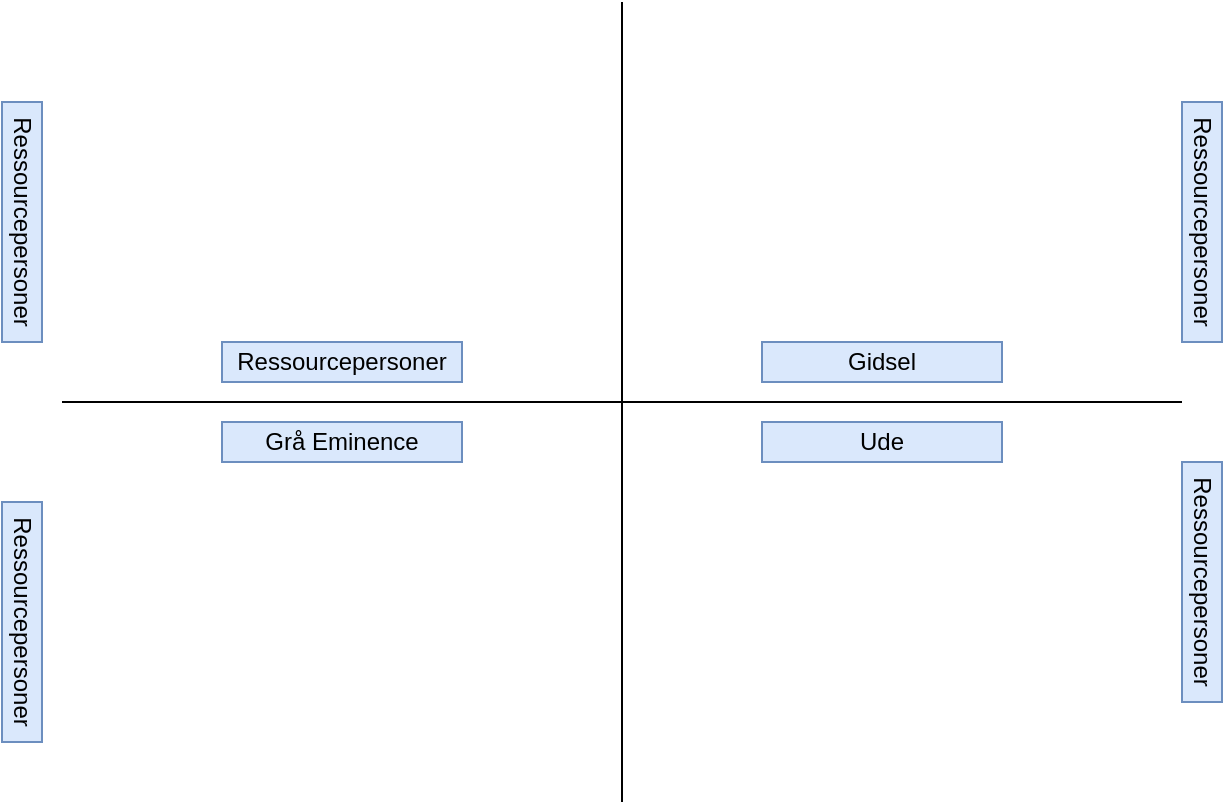 <mxfile version="22.1.7" type="github">
  <diagram name="Side-1" id="Kf9_SM2S3UEdj10ifnin">
    <mxGraphModel dx="794" dy="458" grid="1" gridSize="10" guides="1" tooltips="1" connect="1" arrows="1" fold="1" page="1" pageScale="1" pageWidth="827" pageHeight="1169" math="0" shadow="0">
      <root>
        <mxCell id="0" />
        <mxCell id="1" parent="0" />
        <mxCell id="Hfg1uIaj8xVwxkPxyxNq-1" value="" style="endArrow=none;html=1;rounded=0;" edge="1" parent="1">
          <mxGeometry width="50" height="50" relative="1" as="geometry">
            <mxPoint x="400" y="480" as="sourcePoint" />
            <mxPoint x="400" y="80" as="targetPoint" />
          </mxGeometry>
        </mxCell>
        <mxCell id="Hfg1uIaj8xVwxkPxyxNq-2" value="" style="endArrow=none;html=1;rounded=0;" edge="1" parent="1">
          <mxGeometry width="50" height="50" relative="1" as="geometry">
            <mxPoint x="120" y="280" as="sourcePoint" />
            <mxPoint x="680" y="280" as="targetPoint" />
          </mxGeometry>
        </mxCell>
        <mxCell id="Hfg1uIaj8xVwxkPxyxNq-4" value="Ressourcepersoner" style="rounded=0;whiteSpace=wrap;html=1;fillColor=#dae8fc;strokeColor=#6c8ebf;" vertex="1" parent="1">
          <mxGeometry x="200" y="250" width="120" height="20" as="geometry" />
        </mxCell>
        <mxCell id="Hfg1uIaj8xVwxkPxyxNq-5" value="Grå Eminence" style="rounded=0;whiteSpace=wrap;html=1;fillColor=#dae8fc;strokeColor=#6c8ebf;" vertex="1" parent="1">
          <mxGeometry x="200" y="290" width="120" height="20" as="geometry" />
        </mxCell>
        <mxCell id="Hfg1uIaj8xVwxkPxyxNq-6" value="Ude" style="rounded=0;whiteSpace=wrap;html=1;fillColor=#dae8fc;strokeColor=#6c8ebf;" vertex="1" parent="1">
          <mxGeometry x="470" y="290" width="120" height="20" as="geometry" />
        </mxCell>
        <mxCell id="Hfg1uIaj8xVwxkPxyxNq-7" value="Gidsel" style="rounded=0;whiteSpace=wrap;html=1;fillColor=#dae8fc;strokeColor=#6c8ebf;" vertex="1" parent="1">
          <mxGeometry x="470" y="250" width="120" height="20" as="geometry" />
        </mxCell>
        <mxCell id="Hfg1uIaj8xVwxkPxyxNq-8" value="Ressourcepersoner" style="rounded=0;whiteSpace=wrap;html=1;fillColor=#dae8fc;strokeColor=#6c8ebf;rotation=90;flipV=0;flipH=1;" vertex="1" parent="1">
          <mxGeometry x="40" y="180" width="120" height="20" as="geometry" />
        </mxCell>
        <mxCell id="Hfg1uIaj8xVwxkPxyxNq-9" value="Ressourcepersoner" style="rounded=0;whiteSpace=wrap;html=1;fillColor=#dae8fc;strokeColor=#6c8ebf;rotation=90;flipV=0;flipH=1;" vertex="1" parent="1">
          <mxGeometry x="40" y="380" width="120" height="20" as="geometry" />
        </mxCell>
        <mxCell id="Hfg1uIaj8xVwxkPxyxNq-10" value="Ressourcepersoner" style="rounded=0;whiteSpace=wrap;html=1;fillColor=#dae8fc;strokeColor=#6c8ebf;rotation=90;flipV=0;flipH=1;" vertex="1" parent="1">
          <mxGeometry x="630" y="180" width="120" height="20" as="geometry" />
        </mxCell>
        <mxCell id="Hfg1uIaj8xVwxkPxyxNq-11" value="Ressourcepersoner" style="rounded=0;whiteSpace=wrap;html=1;fillColor=#dae8fc;strokeColor=#6c8ebf;rotation=90;flipV=0;flipH=1;" vertex="1" parent="1">
          <mxGeometry x="630" y="360" width="120" height="20" as="geometry" />
        </mxCell>
      </root>
    </mxGraphModel>
  </diagram>
</mxfile>

